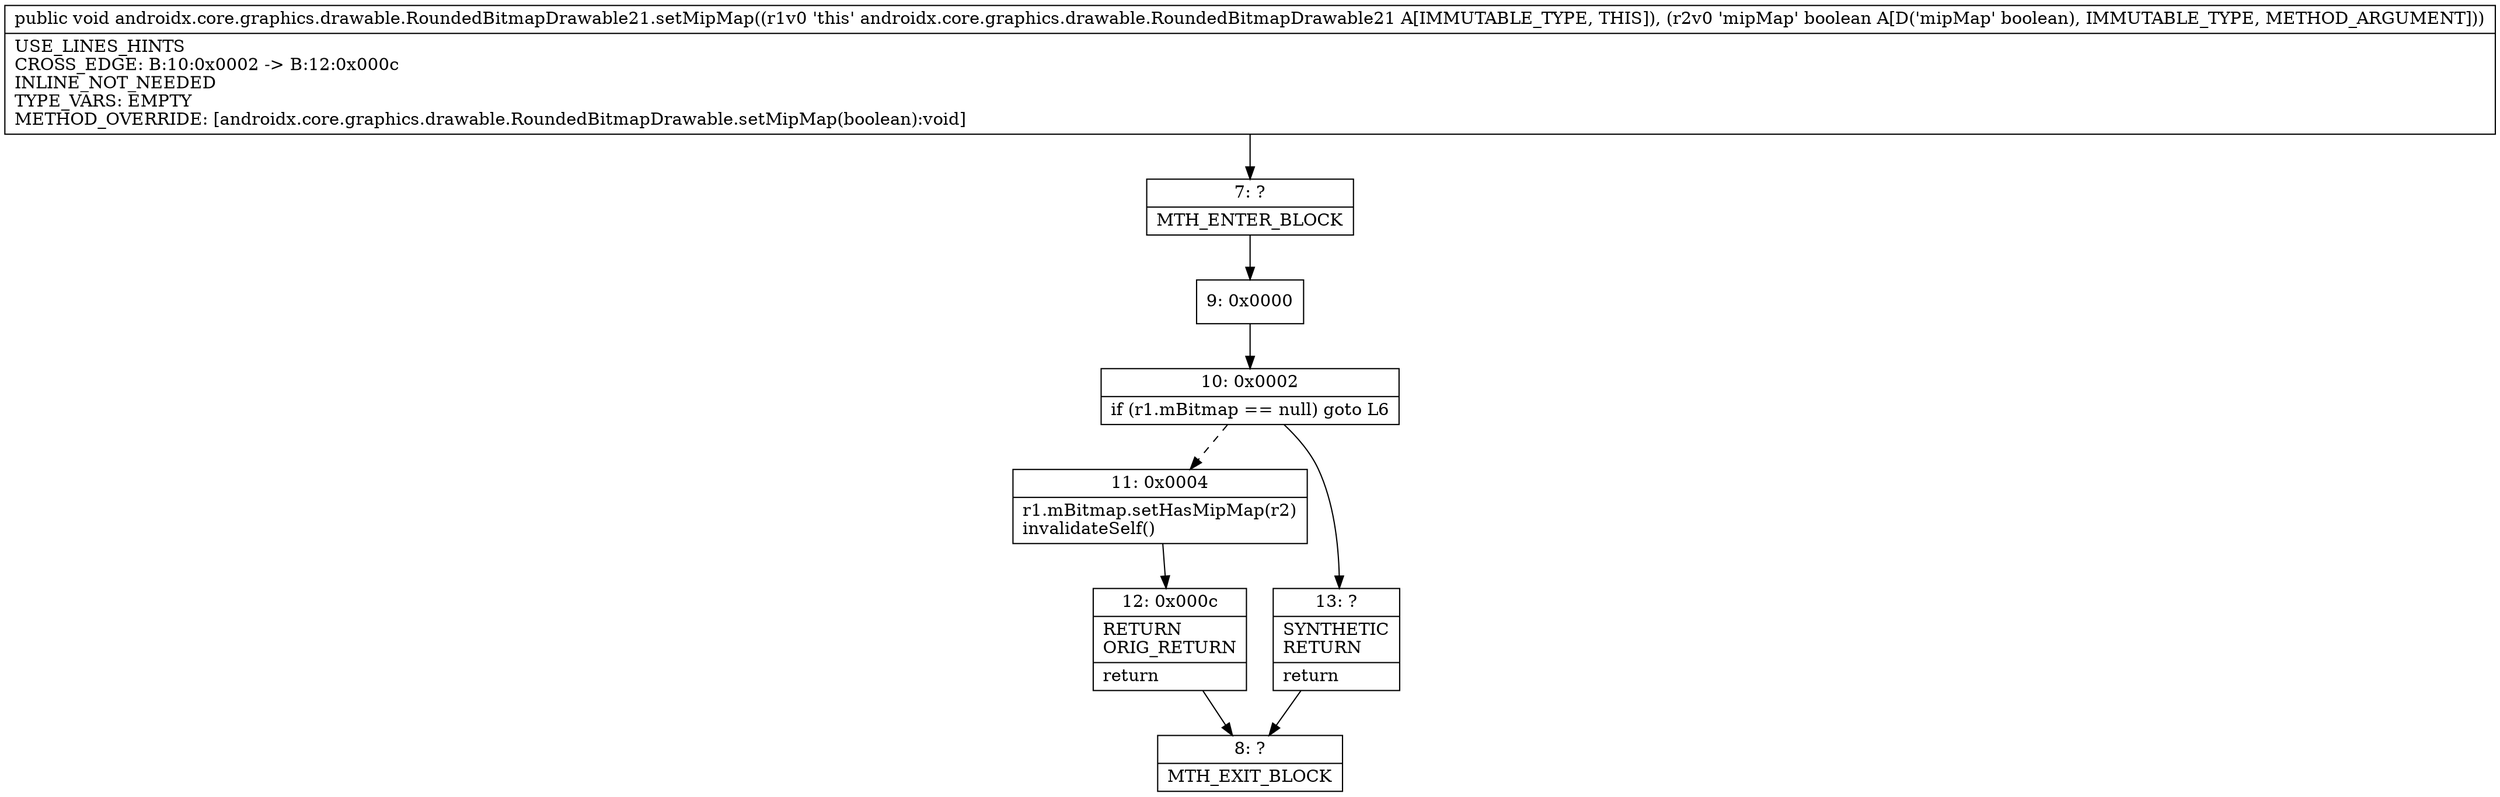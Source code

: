 digraph "CFG forandroidx.core.graphics.drawable.RoundedBitmapDrawable21.setMipMap(Z)V" {
Node_7 [shape=record,label="{7\:\ ?|MTH_ENTER_BLOCK\l}"];
Node_9 [shape=record,label="{9\:\ 0x0000}"];
Node_10 [shape=record,label="{10\:\ 0x0002|if (r1.mBitmap == null) goto L6\l}"];
Node_11 [shape=record,label="{11\:\ 0x0004|r1.mBitmap.setHasMipMap(r2)\linvalidateSelf()\l}"];
Node_12 [shape=record,label="{12\:\ 0x000c|RETURN\lORIG_RETURN\l|return\l}"];
Node_8 [shape=record,label="{8\:\ ?|MTH_EXIT_BLOCK\l}"];
Node_13 [shape=record,label="{13\:\ ?|SYNTHETIC\lRETURN\l|return\l}"];
MethodNode[shape=record,label="{public void androidx.core.graphics.drawable.RoundedBitmapDrawable21.setMipMap((r1v0 'this' androidx.core.graphics.drawable.RoundedBitmapDrawable21 A[IMMUTABLE_TYPE, THIS]), (r2v0 'mipMap' boolean A[D('mipMap' boolean), IMMUTABLE_TYPE, METHOD_ARGUMENT]))  | USE_LINES_HINTS\lCROSS_EDGE: B:10:0x0002 \-\> B:12:0x000c\lINLINE_NOT_NEEDED\lTYPE_VARS: EMPTY\lMETHOD_OVERRIDE: [androidx.core.graphics.drawable.RoundedBitmapDrawable.setMipMap(boolean):void]\l}"];
MethodNode -> Node_7;Node_7 -> Node_9;
Node_9 -> Node_10;
Node_10 -> Node_11[style=dashed];
Node_10 -> Node_13;
Node_11 -> Node_12;
Node_12 -> Node_8;
Node_13 -> Node_8;
}

